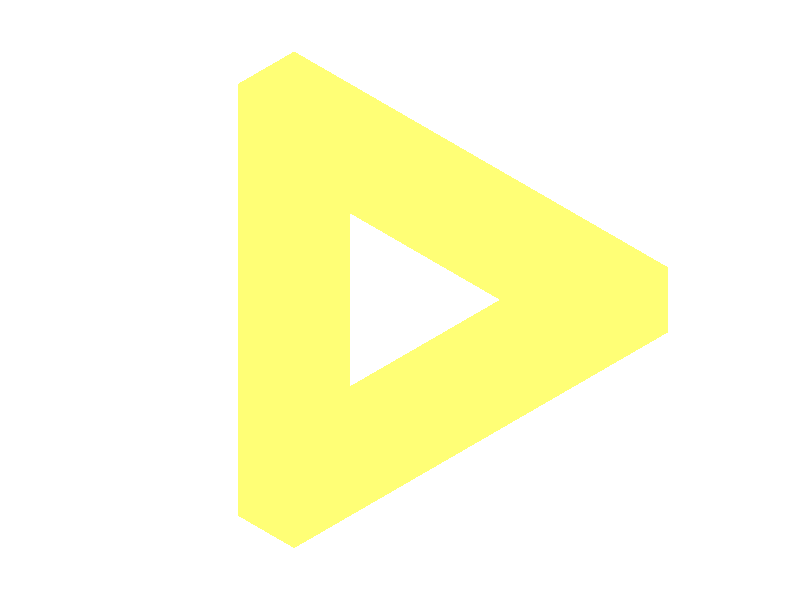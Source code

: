// POV-Ray 3.7 Scene File "Penrose_Triangle_1.pov"
// author: Friedrich A. Lohmueller, Oct-2009/Jan-2011
// email: Friedrich.Lohmueller_at_t-online.de
// homepage: http://www.f-lohmueller.de
//--------------------------------------------------------------------------
#version 3.6; // 3.7;
global_settings{ assumed_gamma 1.0 }
#default{ finish{ ambient 0.1 diffuse 0.9 }}
//--------------------------------------------------------------------------
#include "colors.inc"
#include "textures.inc"
#include "glass.inc"
#include "metals.inc"
#include "golds.inc"
#include "stones.inc"
#include "woods.inc"
#include "shapes.inc"
#include "shapes2.inc"
#include "functions.inc"
#include "math.inc"
#include "transforms.inc"
//-------------------------------------------------------------------------------------------------------<<<<
//-------------------------------------------------------------------------------------------------------<<<<
camera{ orthographic                                          // orthographic camera for Penrose Triangle
        location < 10, 10,-10>    // diagonal view !!!!
        right    x*image_width/image_height
        angle    5
        look_at  <  0,  0,  0>
      }
//------------------------------------------------------------------------------------------------------<<<<<
// sun ---------------------------------------------------------------------
light_source{<   0, 1500,    0> color rgb< 1,0.1,  0>*0.35}  // top light
light_source{< 500, 1500,-1000> color rgb< 1,  1,  1>*0.45}  // sun light
light_source{ < 10, 10,-10>     color rgb< 1,0.5,0.5>*0.30}  // flash light
// sky ---------------------------------------------------------------------
sky_sphere { pigment { color rgb <1,1,1>}  }
//--------------------------------------------------------------------------
//---------------------------- objects in scene ----------------------------
//--------------------------------------------------------------------------



//-------------------------------------------------------------------------- 
//-------------------------------------------------------------------------- 
// ------------------------- Penrose Triangle ------------------------------
#declare D = 0.00001; 
#declare Length   = 1; 
#declare Diameter = 0.15; 
// internals: 
#declare R = Diameter/2; 
#declare L = Length - 2*R; 
//--------------------------------------------------------------------------
#declare PT_Texture =  
      texture { pigment{ color rgb <1, 0.87, 0.15>*1.2 } 
                finish { phong 0 reflection 0.00}
              } // end of texture
//--------------------------------------------------------------------------
#declare Element = 
box { <-R,-R,-R>,< L+R, R, R>   
      texture {PT_Texture}  
      scale <1,1,1> rotate<0,0,0> translate<0,0,0> no_shadow
    } // end of box --------------------------------------
//--------------------------------------------------------------------------
#declare Element_Cut = 
difference{ 
 object{ Element scale<0.5,1,1> } 
 object{ Element scale<0.7,1,1> translate<0,-D,-D>} 
} // end difference
//--------------------------------------------------------------------------



//--------------------------------------------------------------------------
#declare Penrose_Triangle = 

union{
object{ Element_Cut rotate<-90,-90,0> translate<0,0,0>}
object{ Element rotate<0,0,90> } 
object{ Element rotate<0,0,0> translate<0,L,0>} 
object{ Element_Cut rotate<0, 90,0> translate<L,L,0>}

no_shadow
} // end of union 
//--------------------------------------------------------------------------

//--------------------------------------------------------------------------
object{ Penrose_Triangle  
        translate<-L*0.333,-L*0.666,0>
      } // end of union 
//--------------------------------------------------------------------------
//--------------------------------------------------------------------------
//-------------------------------------------------------------------------- 
//-------------------------------------------------------------------------- end 

















 